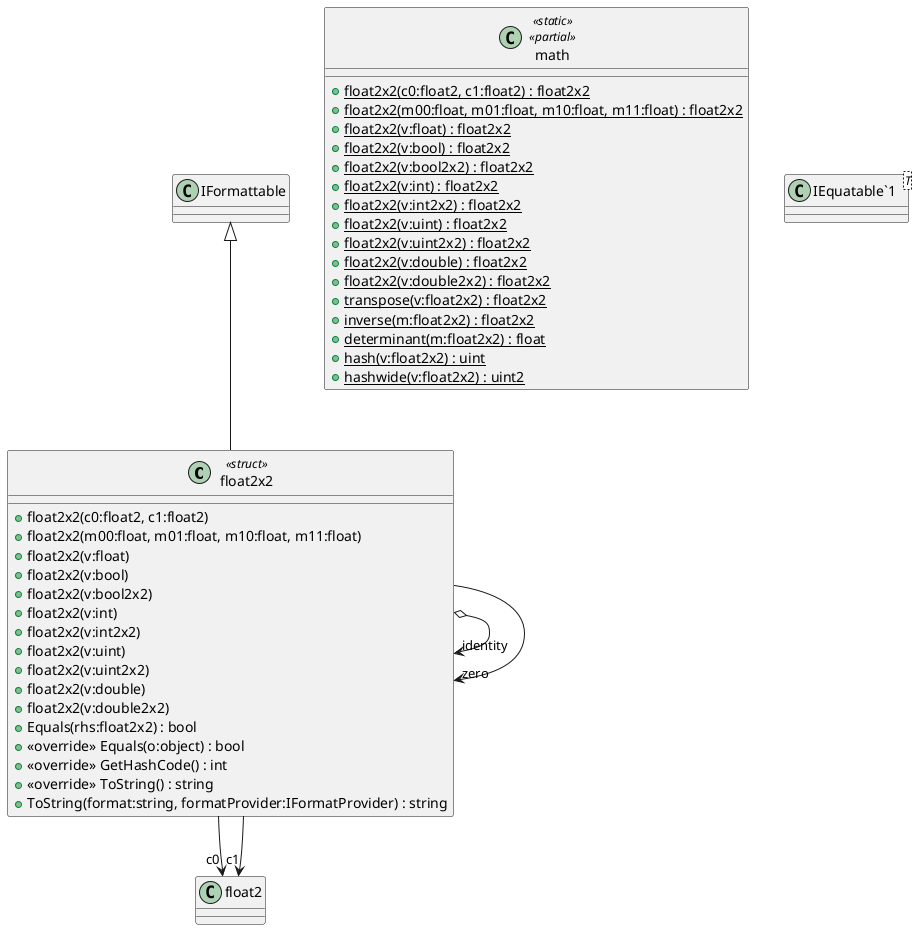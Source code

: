 @startuml
class float2x2 <<struct>> {
    + float2x2(c0:float2, c1:float2)
    + float2x2(m00:float, m01:float, m10:float, m11:float)
    + float2x2(v:float)
    + float2x2(v:bool)
    + float2x2(v:bool2x2)
    + float2x2(v:int)
    + float2x2(v:int2x2)
    + float2x2(v:uint)
    + float2x2(v:uint2x2)
    + float2x2(v:double)
    + float2x2(v:double2x2)
    + Equals(rhs:float2x2) : bool
    + <<override>> Equals(o:object) : bool
    + <<override>> GetHashCode() : int
    + <<override>> ToString() : string
    + ToString(format:string, formatProvider:IFormatProvider) : string
}
class math <<static>> <<partial>> {
    + {static} float2x2(c0:float2, c1:float2) : float2x2
    + {static} float2x2(m00:float, m01:float, m10:float, m11:float) : float2x2
    + {static} float2x2(v:float) : float2x2
    + {static} float2x2(v:bool) : float2x2
    + {static} float2x2(v:bool2x2) : float2x2
    + {static} float2x2(v:int) : float2x2
    + {static} float2x2(v:int2x2) : float2x2
    + {static} float2x2(v:uint) : float2x2
    + {static} float2x2(v:uint2x2) : float2x2
    + {static} float2x2(v:double) : float2x2
    + {static} float2x2(v:double2x2) : float2x2
    + {static} transpose(v:float2x2) : float2x2
    + {static} inverse(m:float2x2) : float2x2
    + {static} determinant(m:float2x2) : float
    + {static} hash(v:float2x2) : uint
    + {static} hashwide(v:float2x2) : uint2
}
class "IEquatable`1"<T> {
}
IFormattable <|-- float2x2
float2x2 --> "c0" float2
float2x2 --> "c1" float2
float2x2 o-> "identity" float2x2
float2x2 --> "zero" float2x2
@enduml
